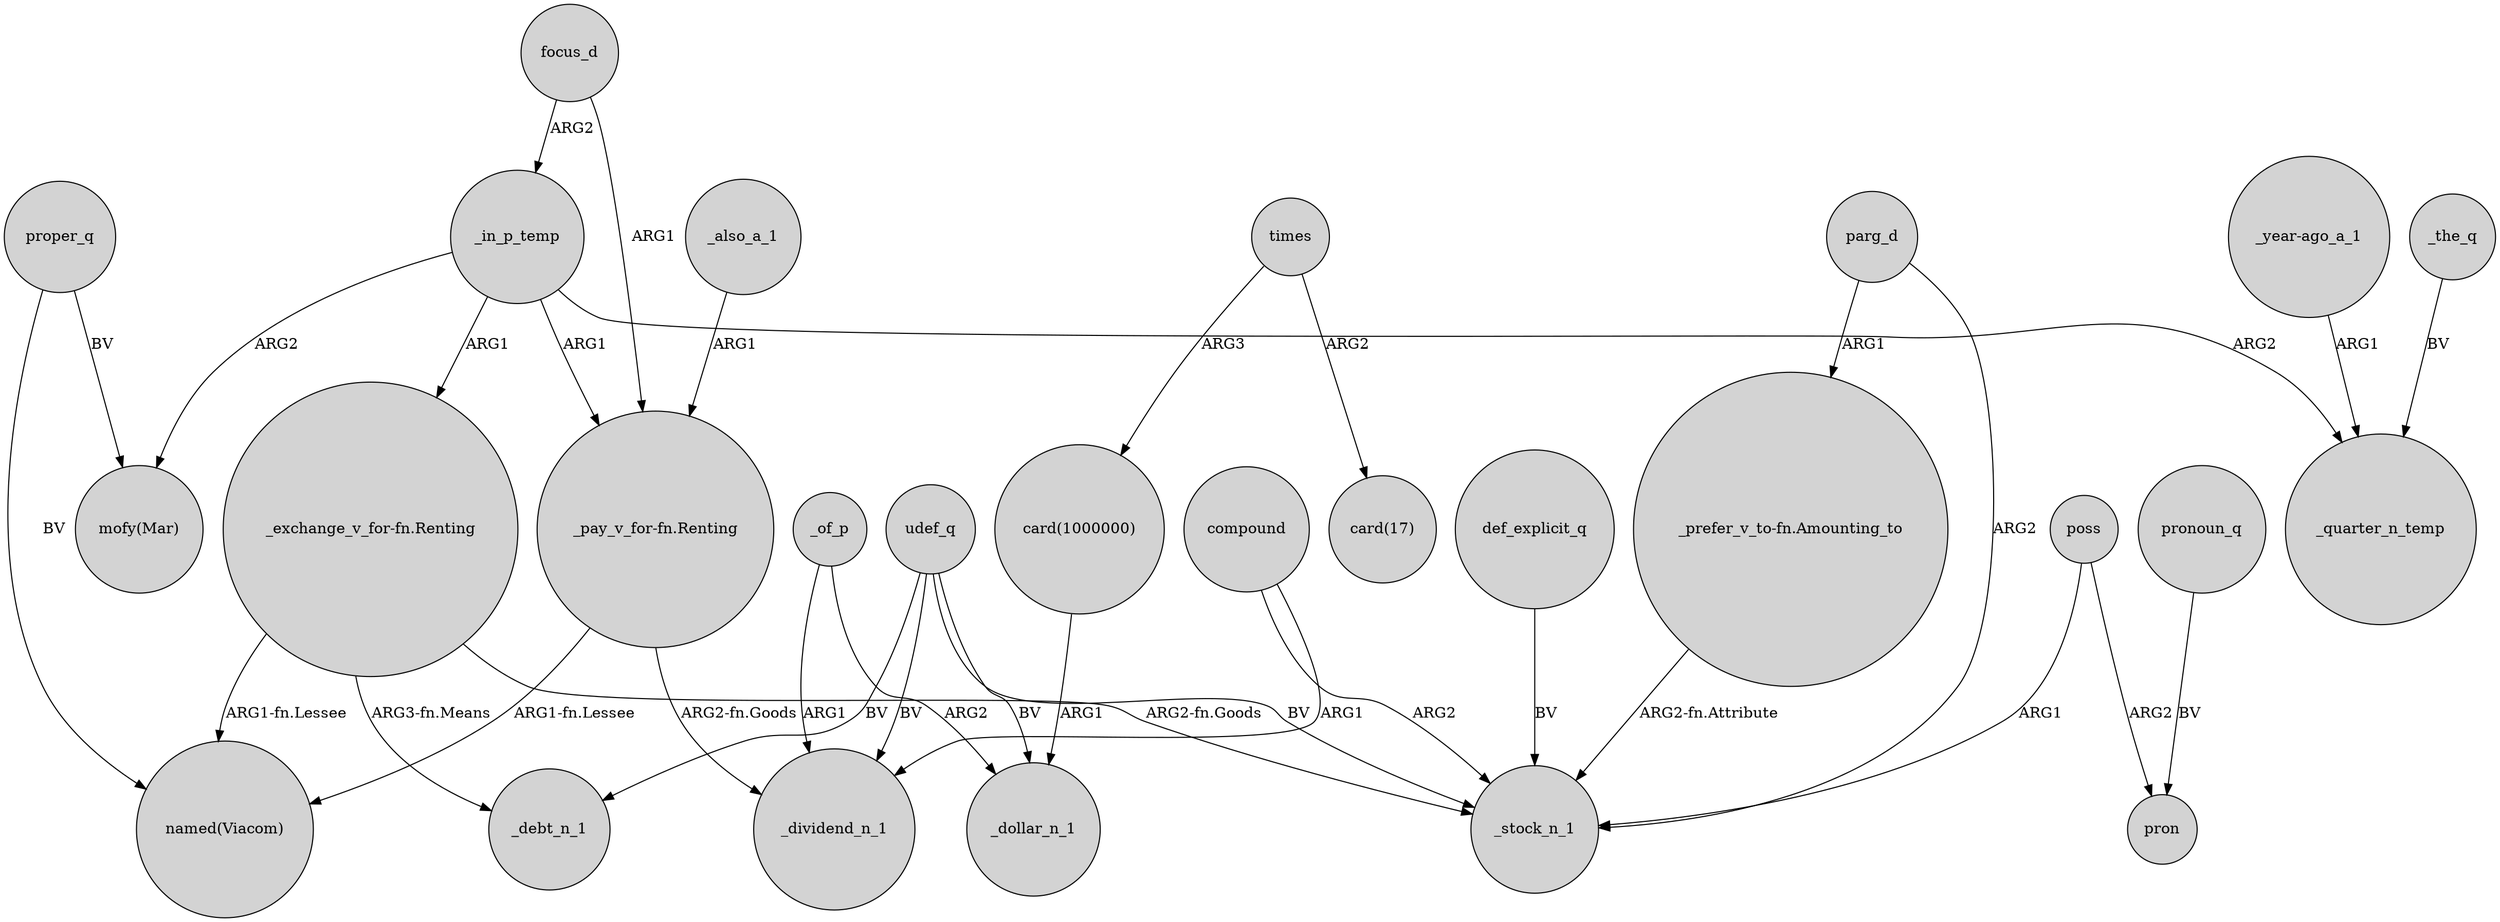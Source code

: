 digraph {
	node [shape=circle style=filled]
	udef_q -> _dividend_n_1 [label=BV]
	_in_p_temp -> _quarter_n_temp [label=ARG2]
	"_exchange_v_for-fn.Renting" -> "named(Viacom)" [label="ARG1-fn.Lessee"]
	_in_p_temp -> "_pay_v_for-fn.Renting" [label=ARG1]
	compound -> _dividend_n_1 [label=ARG1]
	_of_p -> _dividend_n_1 [label=ARG1]
	_in_p_temp -> "mofy(Mar)" [label=ARG2]
	_the_q -> _quarter_n_temp [label=BV]
	times -> "card(1000000)" [label=ARG3]
	def_explicit_q -> _stock_n_1 [label=BV]
	parg_d -> "_prefer_v_to-fn.Amounting_to" [label=ARG1]
	pronoun_q -> pron [label=BV]
	udef_q -> _stock_n_1 [label=BV]
	poss -> pron [label=ARG2]
	"_exchange_v_for-fn.Renting" -> _stock_n_1 [label="ARG2-fn.Goods"]
	_in_p_temp -> "_exchange_v_for-fn.Renting" [label=ARG1]
	times -> "card(17)" [label=ARG2]
	udef_q -> _debt_n_1 [label=BV]
	_also_a_1 -> "_pay_v_for-fn.Renting" [label=ARG1]
	"_prefer_v_to-fn.Amounting_to" -> _stock_n_1 [label="ARG2-fn.Attribute"]
	"_pay_v_for-fn.Renting" -> _dividend_n_1 [label="ARG2-fn.Goods"]
	"_pay_v_for-fn.Renting" -> "named(Viacom)" [label="ARG1-fn.Lessee"]
	compound -> _stock_n_1 [label=ARG2]
	poss -> _stock_n_1 [label=ARG1]
	udef_q -> _dollar_n_1 [label=BV]
	"card(1000000)" -> _dollar_n_1 [label=ARG1]
	"_exchange_v_for-fn.Renting" -> _debt_n_1 [label="ARG3-fn.Means"]
	focus_d -> _in_p_temp [label=ARG2]
	focus_d -> "_pay_v_for-fn.Renting" [label=ARG1]
	proper_q -> "mofy(Mar)" [label=BV]
	proper_q -> "named(Viacom)" [label=BV]
	_of_p -> _dollar_n_1 [label=ARG2]
	"_year-ago_a_1" -> _quarter_n_temp [label=ARG1]
	parg_d -> _stock_n_1 [label=ARG2]
}

